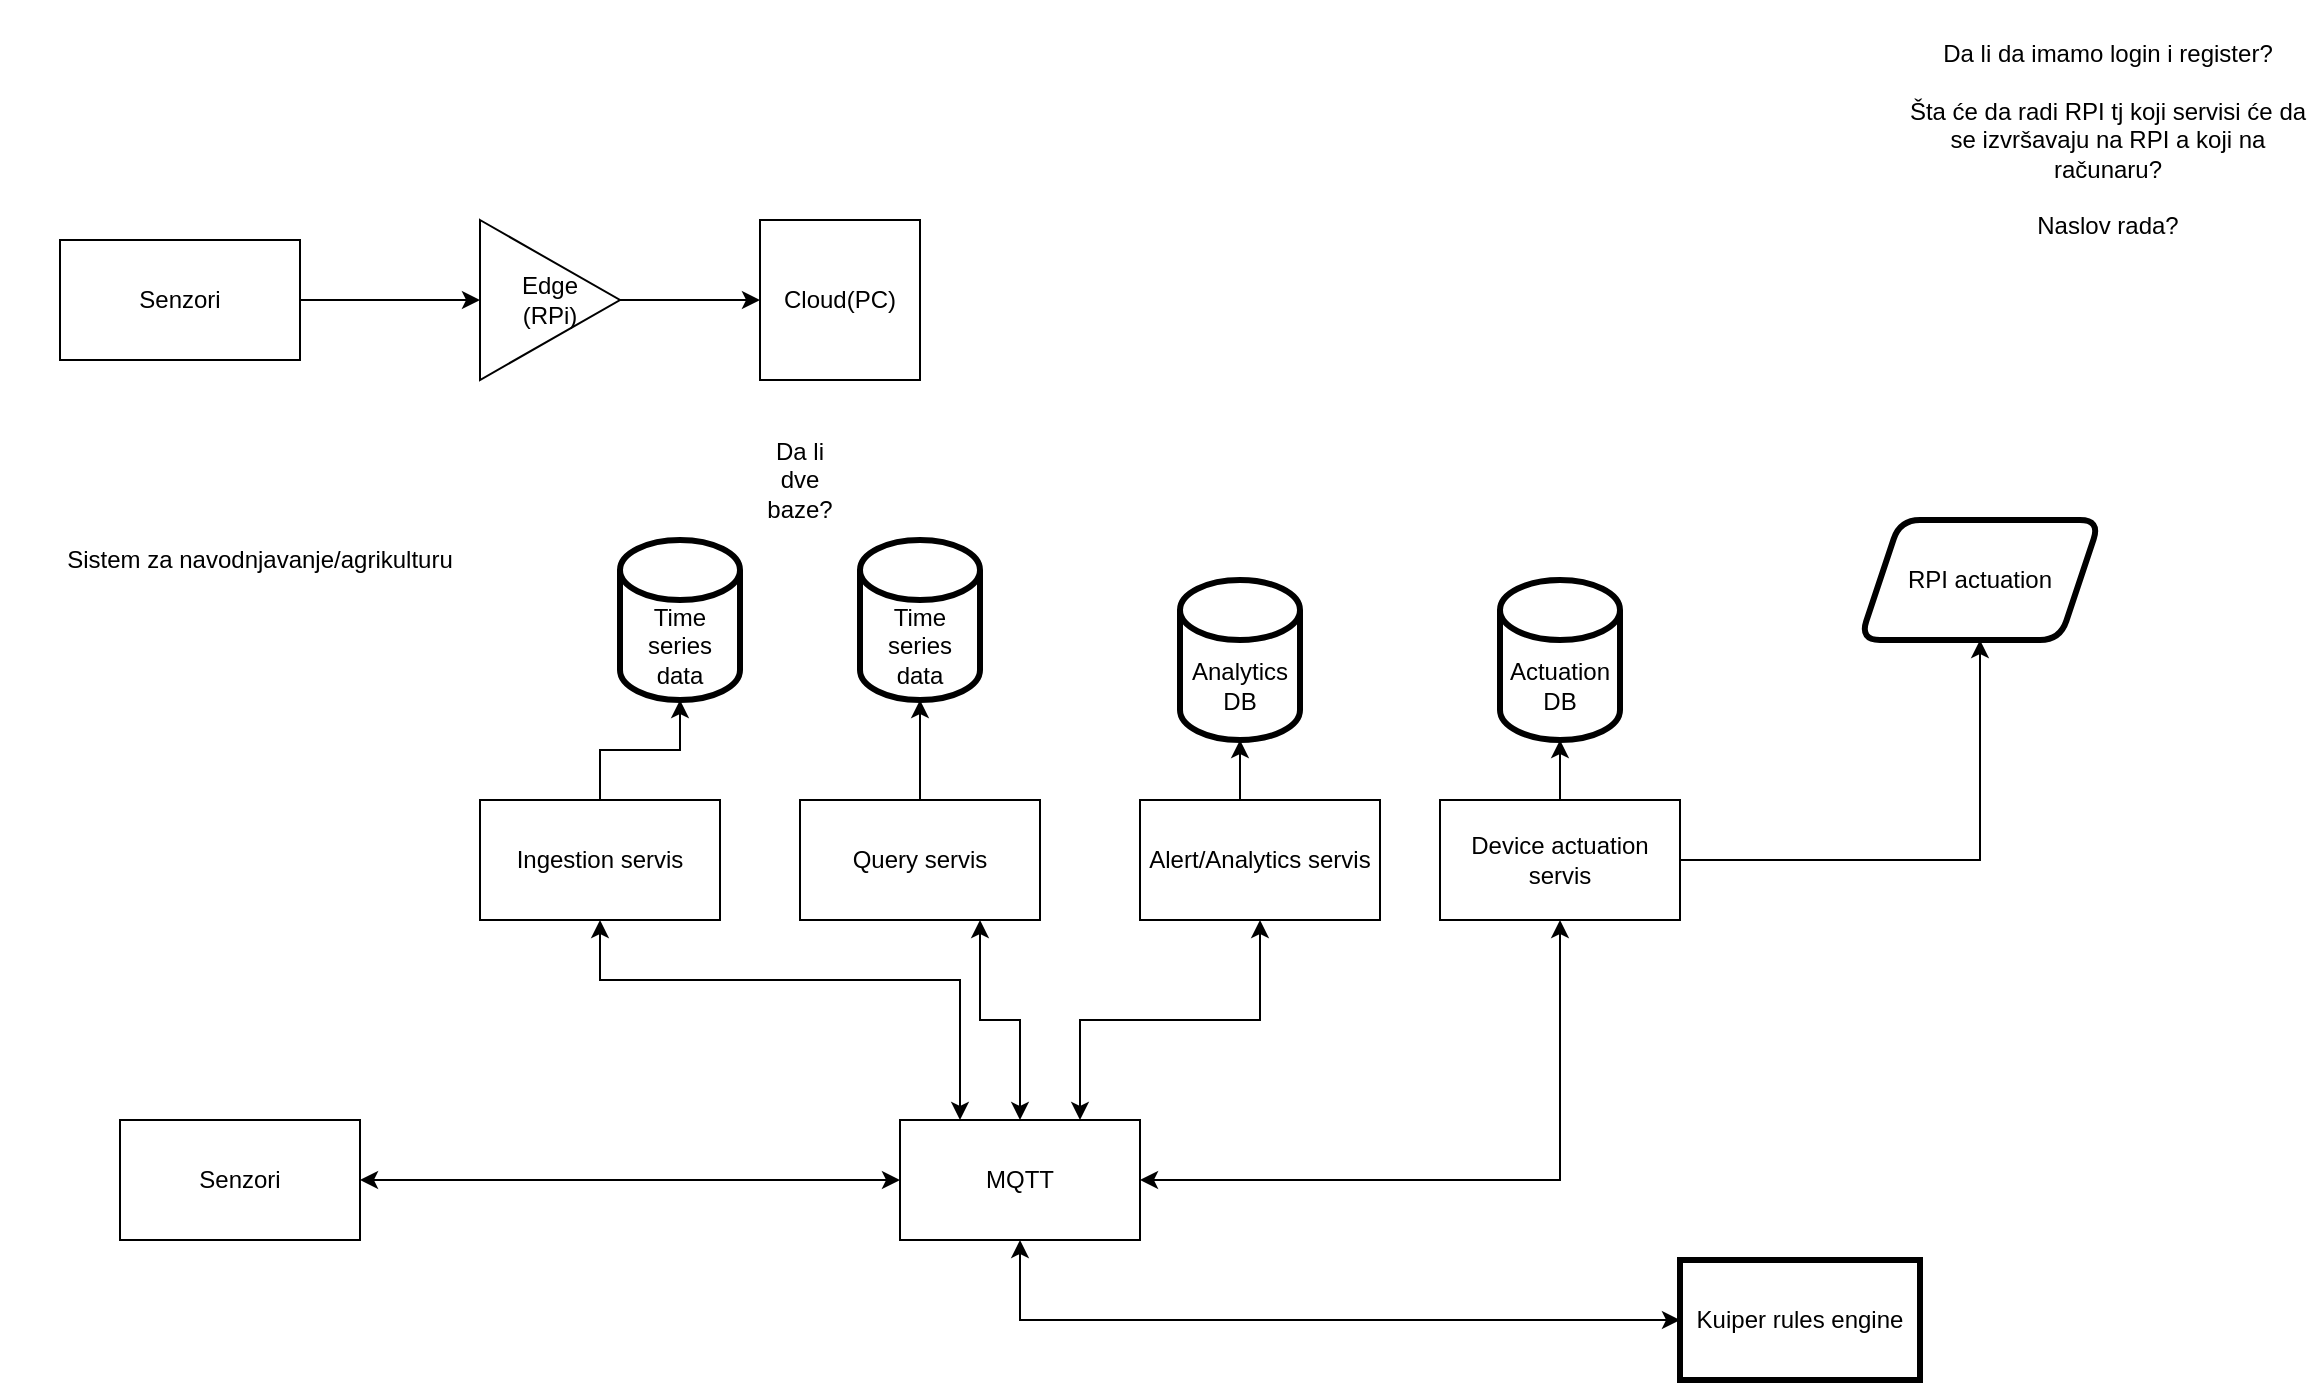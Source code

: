 <mxfile version="14.8.5" type="device"><diagram id="6eZda2jJXntJIQRj6817" name="Page-1"><mxGraphModel dx="1385" dy="635" grid="1" gridSize="10" guides="1" tooltips="1" connect="1" arrows="1" fold="1" page="1" pageScale="1" pageWidth="1169" pageHeight="827" math="0" shadow="0"><root><mxCell id="0"/><mxCell id="1" parent="0"/><mxCell id="XTu86Dc3CQHwWu6BpROZ-3" style="edgeStyle=orthogonalEdgeStyle;rounded=0;orthogonalLoop=1;jettySize=auto;html=1;exitX=1;exitY=0.5;exitDx=0;exitDy=0;entryX=0;entryY=0.5;entryDx=0;entryDy=0;" parent="1" source="XTu86Dc3CQHwWu6BpROZ-1" target="XTu86Dc3CQHwWu6BpROZ-2" edge="1"><mxGeometry relative="1" as="geometry"/></mxCell><mxCell id="XTu86Dc3CQHwWu6BpROZ-1" value="Senzori" style="rounded=0;whiteSpace=wrap;html=1;" parent="1" vertex="1"><mxGeometry x="40" y="120" width="120" height="60" as="geometry"/></mxCell><mxCell id="XTu86Dc3CQHwWu6BpROZ-5" style="edgeStyle=orthogonalEdgeStyle;rounded=0;orthogonalLoop=1;jettySize=auto;html=1;exitX=1;exitY=0.5;exitDx=0;exitDy=0;entryX=0;entryY=0.5;entryDx=0;entryDy=0;" parent="1" source="XTu86Dc3CQHwWu6BpROZ-2" target="XTu86Dc3CQHwWu6BpROZ-4" edge="1"><mxGeometry relative="1" as="geometry"/></mxCell><mxCell id="XTu86Dc3CQHwWu6BpROZ-2" value="Edge&lt;br&gt;(RPi)" style="triangle;whiteSpace=wrap;html=1;" parent="1" vertex="1"><mxGeometry x="250" y="110" width="70" height="80" as="geometry"/></mxCell><mxCell id="XTu86Dc3CQHwWu6BpROZ-4" value="Cloud(PC)" style="whiteSpace=wrap;html=1;aspect=fixed;" parent="1" vertex="1"><mxGeometry x="390" y="110" width="80" height="80" as="geometry"/></mxCell><mxCell id="XTu86Dc3CQHwWu6BpROZ-7" value="Da li da imamo login i register?&lt;br&gt;&lt;br&gt;Šta će da radi RPI tj koji servisi će da se izvršavaju na RPI a koji na računaru?&lt;br&gt;&lt;br&gt;Naslov rada?" style="text;html=1;strokeColor=none;fillColor=none;align=center;verticalAlign=middle;whiteSpace=wrap;rounded=0;" parent="1" vertex="1"><mxGeometry x="959" width="210" height="140" as="geometry"/></mxCell><mxCell id="XTu86Dc3CQHwWu6BpROZ-15" style="edgeStyle=orthogonalEdgeStyle;rounded=0;orthogonalLoop=1;jettySize=auto;html=1;entryX=0;entryY=0.5;entryDx=0;entryDy=0;startArrow=classic;startFill=1;" parent="1" source="XTu86Dc3CQHwWu6BpROZ-8" target="XTu86Dc3CQHwWu6BpROZ-14" edge="1"><mxGeometry relative="1" as="geometry"/></mxCell><mxCell id="XTu86Dc3CQHwWu6BpROZ-8" value="Senzori" style="rounded=0;whiteSpace=wrap;html=1;" parent="1" vertex="1"><mxGeometry x="70" y="560" width="120" height="60" as="geometry"/></mxCell><mxCell id="XTu86Dc3CQHwWu6BpROZ-16" style="edgeStyle=orthogonalEdgeStyle;rounded=0;orthogonalLoop=1;jettySize=auto;html=1;entryX=0.25;entryY=0;entryDx=0;entryDy=0;startArrow=classic;startFill=1;" parent="1" source="XTu86Dc3CQHwWu6BpROZ-9" target="XTu86Dc3CQHwWu6BpROZ-14" edge="1"><mxGeometry relative="1" as="geometry"><Array as="points"><mxPoint x="310" y="490"/><mxPoint x="490" y="490"/></Array></mxGeometry></mxCell><mxCell id="XTu86Dc3CQHwWu6BpROZ-21" style="edgeStyle=orthogonalEdgeStyle;rounded=0;orthogonalLoop=1;jettySize=auto;html=1;" parent="1" source="XTu86Dc3CQHwWu6BpROZ-9" target="XTu86Dc3CQHwWu6BpROZ-20" edge="1"><mxGeometry relative="1" as="geometry"/></mxCell><mxCell id="XTu86Dc3CQHwWu6BpROZ-9" value="Ingestion servis" style="rounded=0;whiteSpace=wrap;html=1;" parent="1" vertex="1"><mxGeometry x="250" y="400" width="120" height="60" as="geometry"/></mxCell><mxCell id="XTu86Dc3CQHwWu6BpROZ-10" value="Sistem za navodnjavanje/agrikulturu" style="text;html=1;strokeColor=none;align=center;verticalAlign=middle;whiteSpace=wrap;rounded=1;perimeterSpacing=3;strokeWidth=3;container=1;" parent="1" vertex="1"><mxGeometry x="10" y="270" width="260" height="20" as="geometry"><mxRectangle x="430" y="290" width="230" height="20" as="alternateBounds"/></mxGeometry></mxCell><mxCell id="XTu86Dc3CQHwWu6BpROZ-17" style="edgeStyle=orthogonalEdgeStyle;rounded=0;orthogonalLoop=1;jettySize=auto;html=1;exitX=0.75;exitY=1;exitDx=0;exitDy=0;startArrow=classic;startFill=1;" parent="1" source="XTu86Dc3CQHwWu6BpROZ-11" target="XTu86Dc3CQHwWu6BpROZ-14" edge="1"><mxGeometry relative="1" as="geometry"/></mxCell><mxCell id="XTu86Dc3CQHwWu6BpROZ-22" style="edgeStyle=orthogonalEdgeStyle;rounded=0;orthogonalLoop=1;jettySize=auto;html=1;entryX=0.5;entryY=1;entryDx=0;entryDy=0;entryPerimeter=0;" parent="1" source="XTu86Dc3CQHwWu6BpROZ-11" target="yo5nbAdqtvxxpIZwIxNB-1" edge="1"><mxGeometry relative="1" as="geometry"/></mxCell><mxCell id="XTu86Dc3CQHwWu6BpROZ-11" value="Query servis" style="rounded=0;whiteSpace=wrap;html=1;" parent="1" vertex="1"><mxGeometry x="410" y="400" width="120" height="60" as="geometry"/></mxCell><mxCell id="XTu86Dc3CQHwWu6BpROZ-18" style="edgeStyle=orthogonalEdgeStyle;rounded=0;orthogonalLoop=1;jettySize=auto;html=1;exitX=0.5;exitY=1;exitDx=0;exitDy=0;entryX=0.75;entryY=0;entryDx=0;entryDy=0;startArrow=classic;startFill=1;" parent="1" source="XTu86Dc3CQHwWu6BpROZ-12" target="XTu86Dc3CQHwWu6BpROZ-14" edge="1"><mxGeometry relative="1" as="geometry"/></mxCell><mxCell id="XTu86Dc3CQHwWu6BpROZ-31" style="edgeStyle=orthogonalEdgeStyle;rounded=0;orthogonalLoop=1;jettySize=auto;html=1;exitX=0.5;exitY=0;exitDx=0;exitDy=0;entryX=0.5;entryY=1;entryDx=0;entryDy=0;entryPerimeter=0;" parent="1" source="XTu86Dc3CQHwWu6BpROZ-12" target="XTu86Dc3CQHwWu6BpROZ-30" edge="1"><mxGeometry relative="1" as="geometry"/></mxCell><mxCell id="XTu86Dc3CQHwWu6BpROZ-12" value="Alert/Analytics servis" style="rounded=0;whiteSpace=wrap;html=1;" parent="1" vertex="1"><mxGeometry x="580" y="400" width="120" height="60" as="geometry"/></mxCell><mxCell id="XTu86Dc3CQHwWu6BpROZ-19" style="edgeStyle=orthogonalEdgeStyle;rounded=0;orthogonalLoop=1;jettySize=auto;html=1;exitX=0.5;exitY=1;exitDx=0;exitDy=0;entryX=1;entryY=0.5;entryDx=0;entryDy=0;startArrow=classic;startFill=1;" parent="1" source="XTu86Dc3CQHwWu6BpROZ-13" target="XTu86Dc3CQHwWu6BpROZ-14" edge="1"><mxGeometry relative="1" as="geometry"/></mxCell><mxCell id="XTu86Dc3CQHwWu6BpROZ-24" style="edgeStyle=orthogonalEdgeStyle;rounded=0;orthogonalLoop=1;jettySize=auto;html=1;exitX=0.5;exitY=0;exitDx=0;exitDy=0;entryX=0.5;entryY=1;entryDx=0;entryDy=0;entryPerimeter=0;" parent="1" source="XTu86Dc3CQHwWu6BpROZ-13" target="XTu86Dc3CQHwWu6BpROZ-23" edge="1"><mxGeometry relative="1" as="geometry"/></mxCell><mxCell id="XTu86Dc3CQHwWu6BpROZ-25" style="edgeStyle=orthogonalEdgeStyle;rounded=0;orthogonalLoop=1;jettySize=auto;html=1;exitX=1;exitY=0.5;exitDx=0;exitDy=0;entryX=0.5;entryY=1;entryDx=0;entryDy=0;" parent="1" source="XTu86Dc3CQHwWu6BpROZ-13" target="XTu86Dc3CQHwWu6BpROZ-27" edge="1"><mxGeometry relative="1" as="geometry"><mxPoint x="1000" y="325" as="targetPoint"/></mxGeometry></mxCell><mxCell id="XTu86Dc3CQHwWu6BpROZ-13" value="Device actuation servis" style="rounded=0;whiteSpace=wrap;html=1;" parent="1" vertex="1"><mxGeometry x="730" y="400" width="120" height="60" as="geometry"/></mxCell><mxCell id="XTu86Dc3CQHwWu6BpROZ-33" style="edgeStyle=orthogonalEdgeStyle;rounded=0;orthogonalLoop=1;jettySize=auto;html=1;exitX=0.5;exitY=1;exitDx=0;exitDy=0;entryX=0;entryY=0.5;entryDx=0;entryDy=0;startArrow=classic;startFill=1;" parent="1" source="XTu86Dc3CQHwWu6BpROZ-14" target="XTu86Dc3CQHwWu6BpROZ-32" edge="1"><mxGeometry relative="1" as="geometry"/></mxCell><mxCell id="XTu86Dc3CQHwWu6BpROZ-14" value="MQTT" style="rounded=0;whiteSpace=wrap;html=1;" parent="1" vertex="1"><mxGeometry x="460" y="560" width="120" height="60" as="geometry"/></mxCell><mxCell id="XTu86Dc3CQHwWu6BpROZ-20" value="Time series data" style="shape=cylinder3;whiteSpace=wrap;html=1;boundedLbl=1;backgroundOutline=1;size=15;rounded=1;strokeWidth=3;fillColor=none;" parent="1" vertex="1"><mxGeometry x="320" y="270" width="60" height="80" as="geometry"/></mxCell><mxCell id="XTu86Dc3CQHwWu6BpROZ-23" value="Actuation DB" style="shape=cylinder3;whiteSpace=wrap;html=1;boundedLbl=1;backgroundOutline=1;size=15;rounded=1;strokeWidth=3;fillColor=none;" parent="1" vertex="1"><mxGeometry x="760" y="290" width="60" height="80" as="geometry"/></mxCell><mxCell id="XTu86Dc3CQHwWu6BpROZ-27" value="&lt;span&gt;RPI actuation&lt;/span&gt;" style="shape=parallelogram;perimeter=parallelogramPerimeter;whiteSpace=wrap;html=1;fixedSize=1;rounded=1;strokeWidth=3;fillColor=none;" parent="1" vertex="1"><mxGeometry x="940" y="260" width="120" height="60" as="geometry"/></mxCell><mxCell id="XTu86Dc3CQHwWu6BpROZ-29" value="Da li dve baze?" style="text;html=1;strokeColor=none;fillColor=none;align=center;verticalAlign=middle;whiteSpace=wrap;rounded=0;" parent="1" vertex="1"><mxGeometry x="390" y="230" width="40" height="20" as="geometry"/></mxCell><mxCell id="XTu86Dc3CQHwWu6BpROZ-30" value="Analytics DB" style="shape=cylinder3;whiteSpace=wrap;html=1;boundedLbl=1;backgroundOutline=1;size=15;rounded=1;strokeWidth=3;fillColor=none;" parent="1" vertex="1"><mxGeometry x="600" y="290" width="60" height="80" as="geometry"/></mxCell><mxCell id="XTu86Dc3CQHwWu6BpROZ-32" value="Kuiper rules engine" style="rounded=0;whiteSpace=wrap;html=1;strokeWidth=3;fillColor=none;" parent="1" vertex="1"><mxGeometry x="850" y="630" width="120" height="60" as="geometry"/></mxCell><mxCell id="yo5nbAdqtvxxpIZwIxNB-1" value="Time series data" style="shape=cylinder3;whiteSpace=wrap;html=1;boundedLbl=1;backgroundOutline=1;size=15;rounded=1;strokeWidth=3;fillColor=none;" vertex="1" parent="1"><mxGeometry x="440" y="270" width="60" height="80" as="geometry"/></mxCell></root></mxGraphModel></diagram></mxfile>